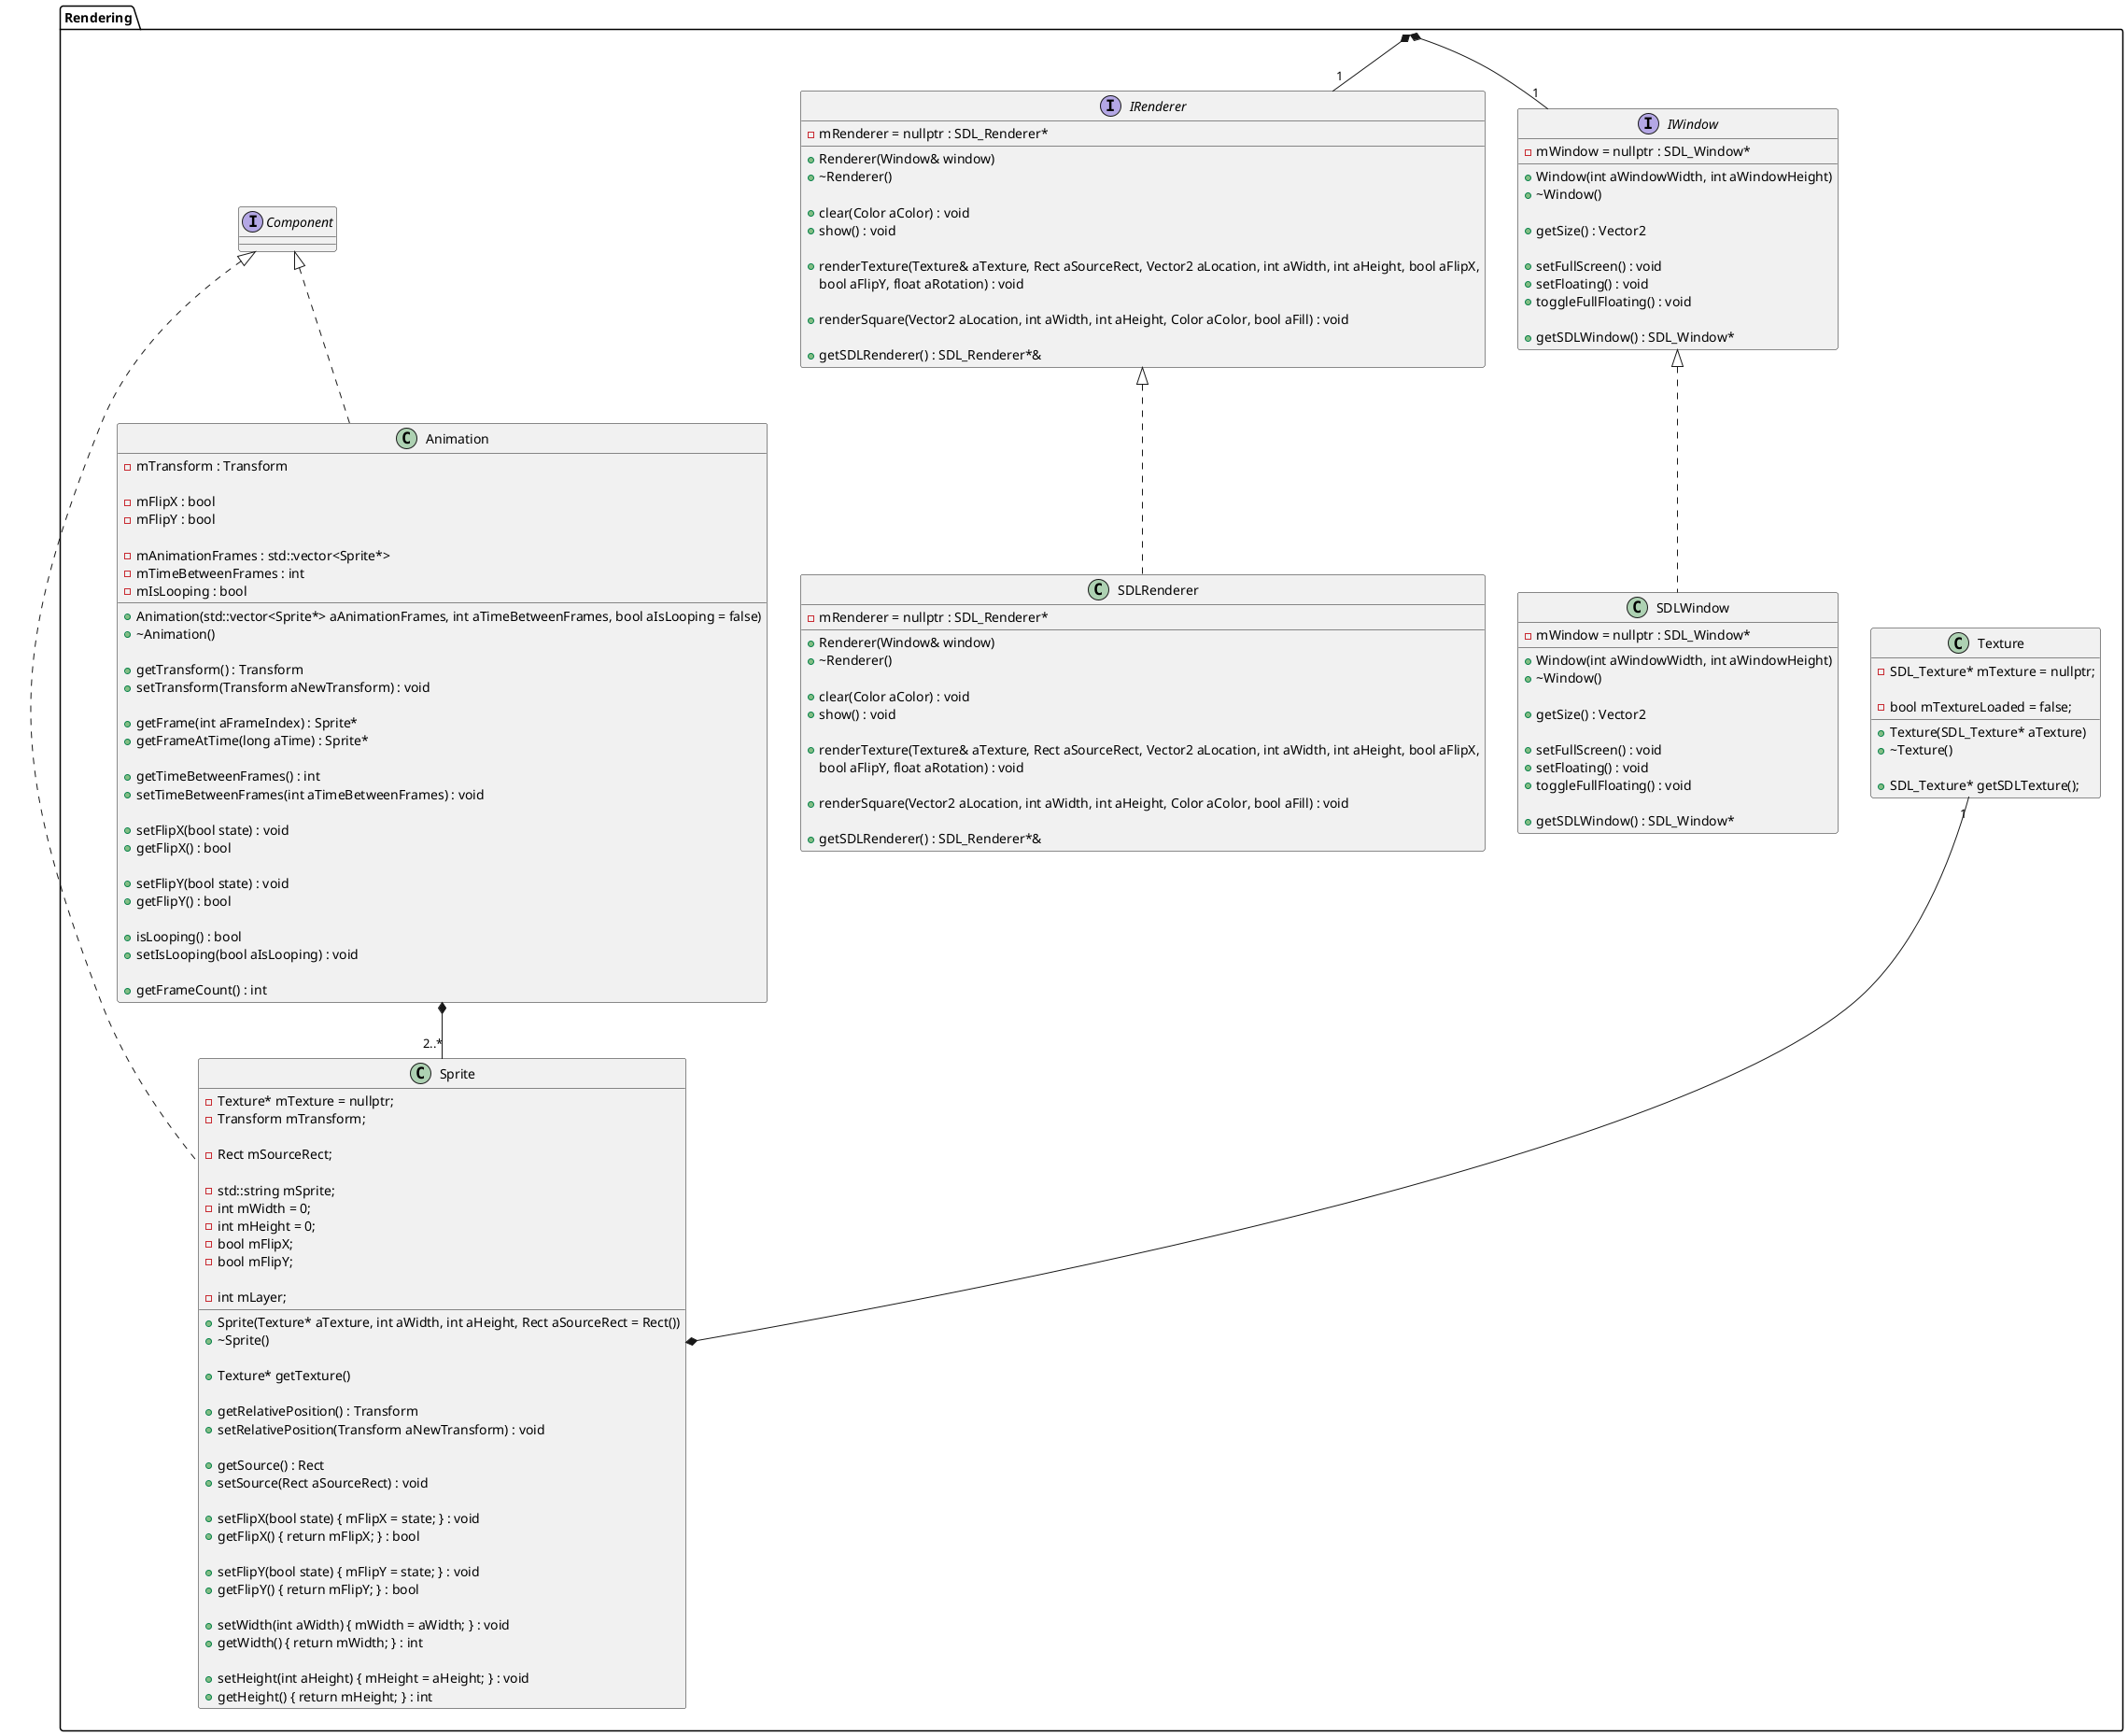 @startuml renderingPackageClassDiagram

package Rendering {

interface IWindow{
    + Window(int aWindowWidth, int aWindowHeight)
    + ~Window()

    + getSize() : Vector2 

    + setFullScreen() : void 
    + setFloating() : void 
    + toggleFullFloating() : void 

    + getSDLWindow() : SDL_Window* 

    - mWindow = nullptr : SDL_Window* 
}

class SDLWindow implements IWindow{
    + Window(int aWindowWidth, int aWindowHeight)
    + ~Window()

    + getSize() : Vector2 

    + setFullScreen() : void 
    + setFloating() : void 
    + toggleFullFloating() : void 

    + getSDLWindow() : SDL_Window* 

    - mWindow = nullptr : SDL_Window* 
}

interface IRenderer {
    + Renderer(Window& window)
    + ~Renderer() 

    + clear(Color aColor) : void 
    + show() : void 

    + renderTexture(Texture& aTexture, Rect aSourceRect, Vector2 aLocation, int aWidth, int aHeight, bool aFlipX,
                       bool aFlipY, float aRotation) : void

    + renderSquare(Vector2 aLocation, int aWidth, int aHeight, Color aColor, bool aFill) : void 

    + getSDLRenderer() : SDL_Renderer*& 

    - mRenderer = nullptr : SDL_Renderer* 

}

class SDLRenderer implements IRenderer {
    + Renderer(Window& window)
    + ~Renderer() 

    + clear(Color aColor) : void 
    + show() : void 

    + renderTexture(Texture& aTexture, Rect aSourceRect, Vector2 aLocation, int aWidth, int aHeight, bool aFlipX,
                       bool aFlipY, float aRotation) : void

    + renderSquare(Vector2 aLocation, int aWidth, int aHeight, Color aColor, bool aFill) : void 

    + getSDLRenderer() : SDL_Renderer*& 

    - mRenderer = nullptr : SDL_Renderer* 

}

class Sprite implements Component{
    + Sprite(Texture* aTexture, int aWidth, int aHeight, Rect aSourceRect = Rect())
    + ~Sprite()

    + Texture* getTexture()

    + getRelativePosition() : Transform 
    + setRelativePosition(Transform aNewTransform) : void 

    + getSource() : Rect 
    + setSource(Rect aSourceRect) : void

    +  setFlipX(bool state) { mFlipX = state; } : void
    +  getFlipX() { return mFlipX; } : bool

    +  setFlipY(bool state) { mFlipY = state; } : void
    +  getFlipY() { return mFlipY; } : bool

    +  setWidth(int aWidth) { mWidth = aWidth; } : void
    +  getWidth() { return mWidth; } : int

    +  setHeight(int aHeight) { mHeight = aHeight; } : void
    +  getHeight() { return mHeight; } : int

    - Texture* mTexture = nullptr;
    - Transform mTransform;

    - Rect mSourceRect;

    - std::string mSprite;
    - int mWidth = 0;
    - int mHeight = 0;
    - bool mFlipX;
    - bool mFlipY;

    - int mLayer;
}

class Animation implements Component{
    + Animation(std::vector<Sprite*> aAnimationFrames, int aTimeBetweenFrames, bool aIsLooping = false)
    + ~Animation()

    + getTransform() : Transform 
    + setTransform(Transform aNewTransform) : void 

    + getFrame(int aFrameIndex) : Sprite* 
    + getFrameAtTime(long aTime) : Sprite* 

    + getTimeBetweenFrames() : int 
    + setTimeBetweenFrames(int aTimeBetweenFrames) : void 

    + setFlipX(bool state) : void 
    + getFlipX() : bool 

    + setFlipY(bool state) : void 
    + getFlipY() : bool 

    + isLooping() : bool 
    + setIsLooping(bool aIsLooping) : void 

    + getFrameCount() : int 

    - mTransform : Transform 

    - mFlipX : bool 
    - mFlipY : bool 

    - mAnimationFrames : std::vector<Sprite*> 
    - mTimeBetweenFrames : int 
    - mIsLooping : bool 
}

class Texture {
    + Texture(SDL_Texture* aTexture)
    + ~Texture()

    + SDL_Texture* getSDLTexture();

    - SDL_Texture* mTexture = nullptr;

    - bool mTextureLoaded = false;
}


Animation  *-- "2..*" Sprite
Sprite *-up- "1" Texture

}

Rendering *-- "1" IRenderer
Rendering *-- "1" IWindow
@enduml




